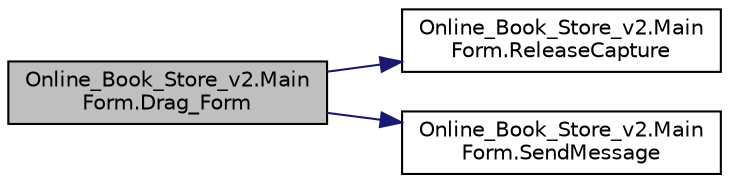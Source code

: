 digraph "Online_Book_Store_v2.MainForm.Drag_Form"
{
 // LATEX_PDF_SIZE
  edge [fontname="Helvetica",fontsize="10",labelfontname="Helvetica",labelfontsize="10"];
  node [fontname="Helvetica",fontsize="10",shape=record];
  rankdir="LR";
  Node1 [label="Online_Book_Store_v2.Main\lForm.Drag_Form",height=0.2,width=0.4,color="black", fillcolor="grey75", style="filled", fontcolor="black",tooltip="Copyright function for move the panel / Drag_Form"];
  Node1 -> Node2 [color="midnightblue",fontsize="10",style="solid",fontname="Helvetica"];
  Node2 [label="Online_Book_Store_v2.Main\lForm.ReleaseCapture",height=0.2,width=0.4,color="black", fillcolor="white", style="filled",URL="$class_online___book___store__v2_1_1_main_form.html#afdb15437a1cbd9a745cfc2bbd1003cd1",tooltip=" "];
  Node1 -> Node3 [color="midnightblue",fontsize="10",style="solid",fontname="Helvetica"];
  Node3 [label="Online_Book_Store_v2.Main\lForm.SendMessage",height=0.2,width=0.4,color="black", fillcolor="white", style="filled",URL="$class_online___book___store__v2_1_1_main_form.html#a28333cb713c4b8c51bade36f47aaed0e",tooltip=" "];
}

